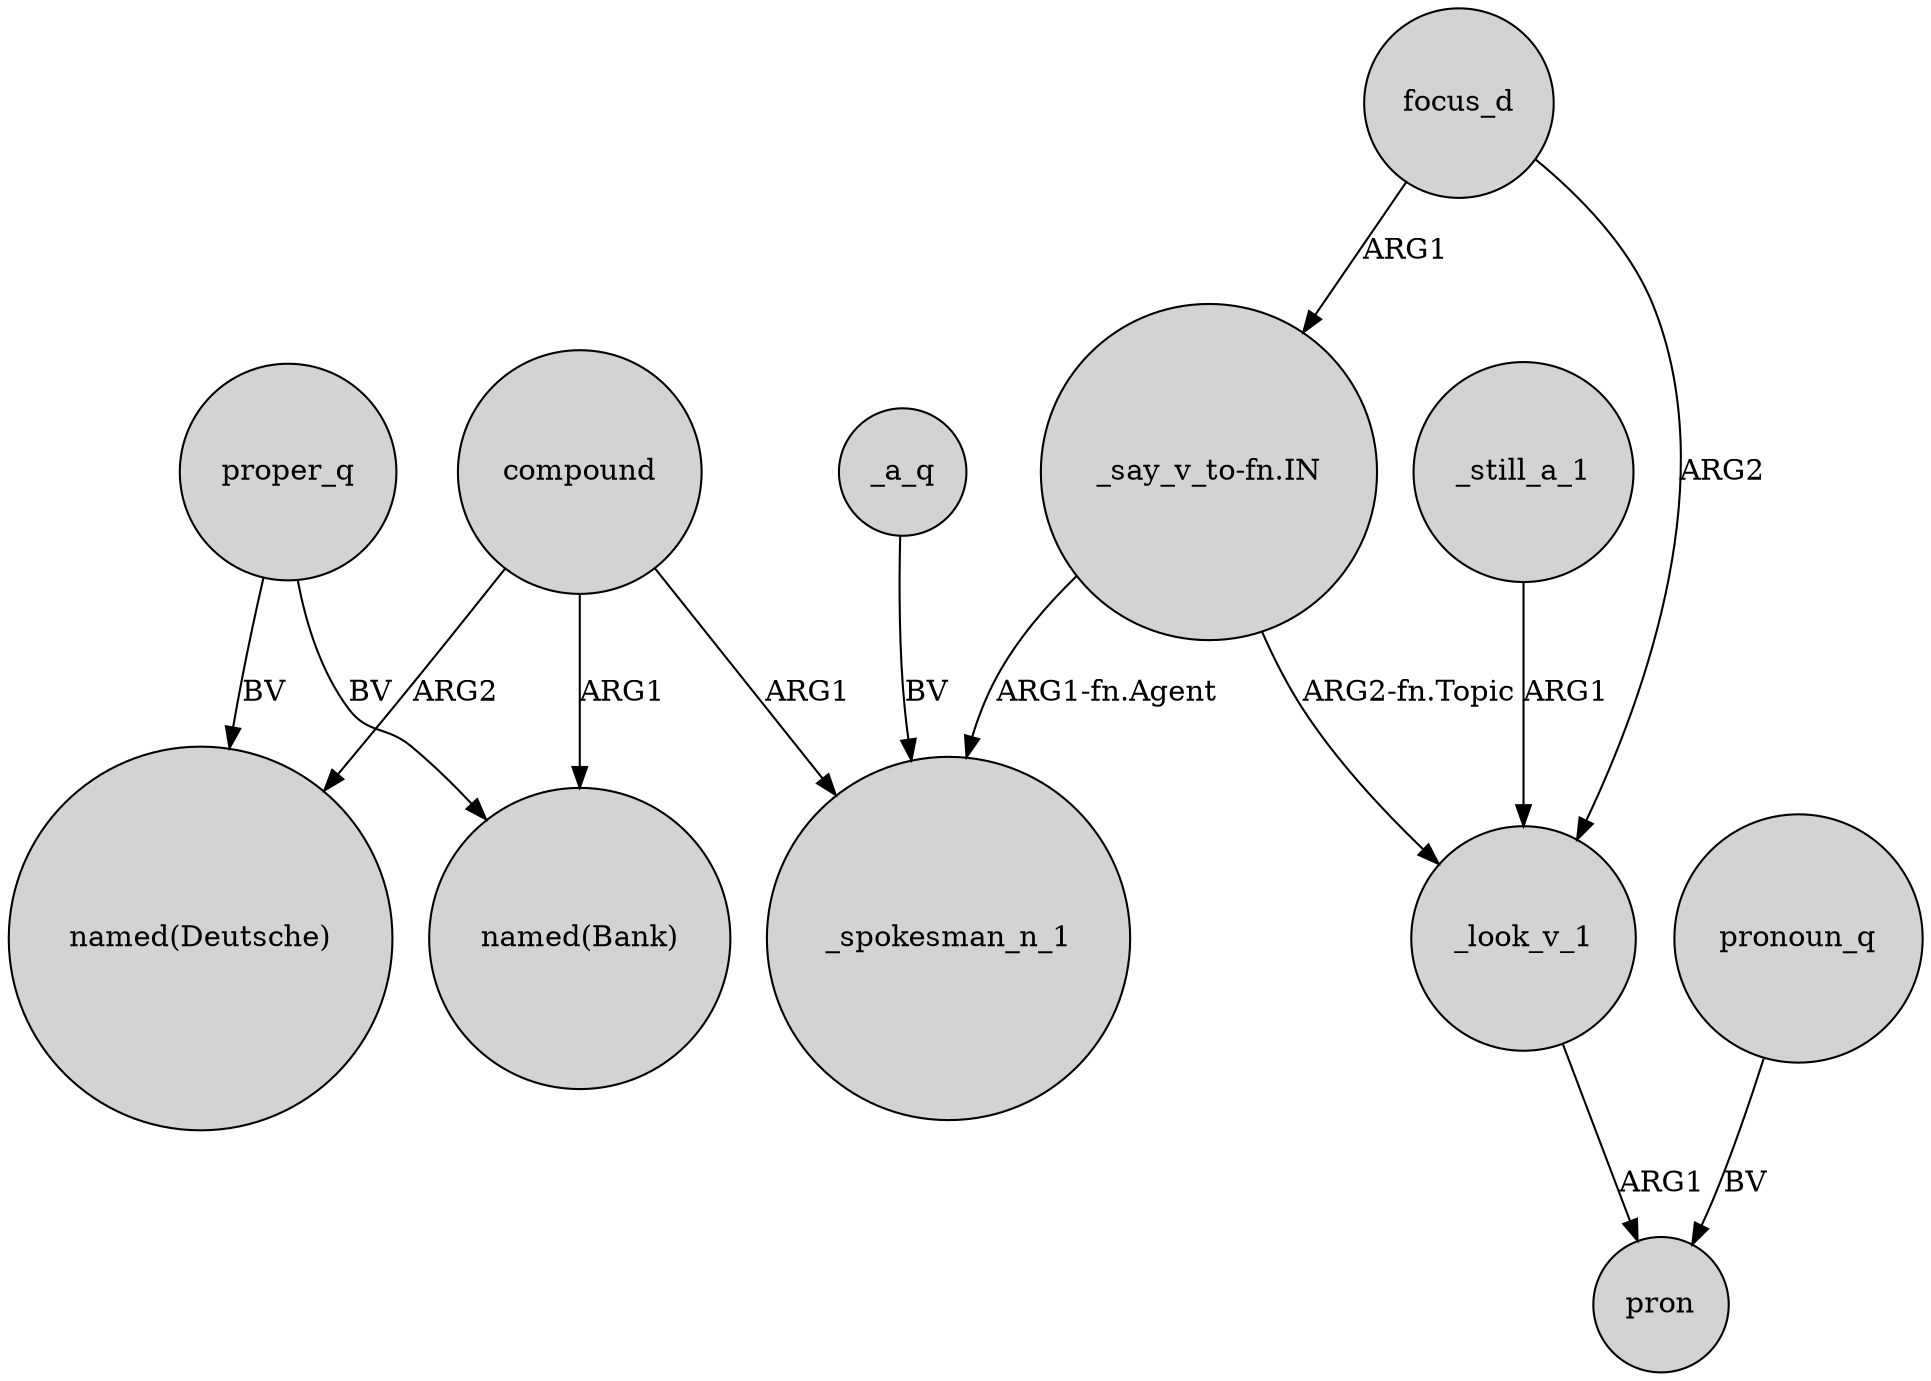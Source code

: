 digraph {
	node [shape=circle style=filled]
	compound -> "named(Bank)" [label=ARG1]
	compound -> _spokesman_n_1 [label=ARG1]
	compound -> "named(Deutsche)" [label=ARG2]
	proper_q -> "named(Deutsche)" [label=BV]
	_a_q -> _spokesman_n_1 [label=BV]
	"_say_v_to-fn.IN" -> _look_v_1 [label="ARG2-fn.Topic"]
	_still_a_1 -> _look_v_1 [label=ARG1]
	focus_d -> _look_v_1 [label=ARG2]
	_look_v_1 -> pron [label=ARG1]
	"_say_v_to-fn.IN" -> _spokesman_n_1 [label="ARG1-fn.Agent"]
	focus_d -> "_say_v_to-fn.IN" [label=ARG1]
	proper_q -> "named(Bank)" [label=BV]
	pronoun_q -> pron [label=BV]
}
